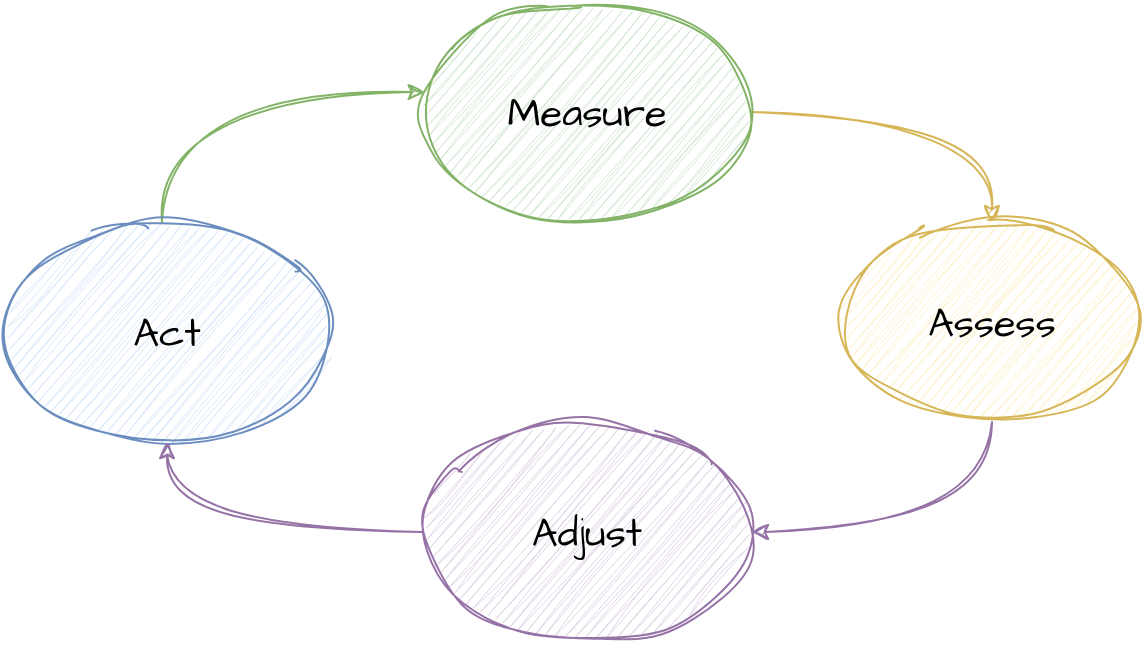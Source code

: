 <mxfile version="21.2.8" type="device">
  <diagram name="Page-1" id="Ltmfvm64bJfveg1EsjfQ">
    <mxGraphModel dx="984" dy="642" grid="1" gridSize="10" guides="1" tooltips="1" connect="1" arrows="1" fold="1" page="1" pageScale="1" pageWidth="827" pageHeight="1169" math="0" shadow="0">
      <root>
        <mxCell id="0" />
        <mxCell id="1" parent="0" />
        <mxCell id="DT-ClxGEaUST0KV1xHQx-3" value="" style="edgeStyle=orthogonalEdgeStyle;sketch=1;hachureGap=4;jiggle=2;curveFitting=1;orthogonalLoop=1;jettySize=auto;html=1;fontFamily=Architects Daughter;fontSource=https%3A%2F%2Ffonts.googleapis.com%2Fcss%3Ffamily%3DArchitects%2BDaughter;fontSize=16;curved=1;fillColor=#d5e8d4;strokeColor=#82b366;" edge="1" parent="1" source="DT-ClxGEaUST0KV1xHQx-1" target="DT-ClxGEaUST0KV1xHQx-2">
          <mxGeometry relative="1" as="geometry">
            <Array as="points">
              <mxPoint x="160" y="160" />
            </Array>
          </mxGeometry>
        </mxCell>
        <mxCell id="DT-ClxGEaUST0KV1xHQx-1" value="Act" style="ellipse;whiteSpace=wrap;html=1;sketch=1;hachureGap=4;jiggle=2;curveFitting=1;fontFamily=Architects Daughter;fontSource=https%3A%2F%2Ffonts.googleapis.com%2Fcss%3Ffamily%3DArchitects%2BDaughter;fontSize=20;fillColor=#dae8fc;strokeColor=#6c8ebf;" vertex="1" parent="1">
          <mxGeometry x="80" y="225" width="165" height="110" as="geometry" />
        </mxCell>
        <mxCell id="DT-ClxGEaUST0KV1xHQx-5" value="" style="edgeStyle=orthogonalEdgeStyle;sketch=1;hachureGap=4;jiggle=2;curveFitting=1;orthogonalLoop=1;jettySize=auto;html=1;fontFamily=Architects Daughter;fontSource=https%3A%2F%2Ffonts.googleapis.com%2Fcss%3Ffamily%3DArchitects%2BDaughter;fontSize=16;curved=1;entryX=0.5;entryY=0;entryDx=0;entryDy=0;fillColor=#fff2cc;strokeColor=#d6b656;" edge="1" parent="1" source="DT-ClxGEaUST0KV1xHQx-2" target="DT-ClxGEaUST0KV1xHQx-4">
          <mxGeometry relative="1" as="geometry" />
        </mxCell>
        <mxCell id="DT-ClxGEaUST0KV1xHQx-2" value="Measure" style="ellipse;whiteSpace=wrap;html=1;sketch=1;hachureGap=4;jiggle=2;curveFitting=1;fontFamily=Architects Daughter;fontSource=https%3A%2F%2Ffonts.googleapis.com%2Fcss%3Ffamily%3DArchitects%2BDaughter;fontSize=20;fillColor=#d5e8d4;strokeColor=#82b366;" vertex="1" parent="1">
          <mxGeometry x="290" y="115" width="165" height="110" as="geometry" />
        </mxCell>
        <mxCell id="DT-ClxGEaUST0KV1xHQx-8" value="" style="edgeStyle=orthogonalEdgeStyle;sketch=1;hachureGap=4;jiggle=2;curveFitting=1;orthogonalLoop=1;jettySize=auto;html=1;fontFamily=Architects Daughter;fontSource=https%3A%2F%2Ffonts.googleapis.com%2Fcss%3Ffamily%3DArchitects%2BDaughter;fontSize=16;curved=1;entryX=1;entryY=0.5;entryDx=0;entryDy=0;exitX=0.5;exitY=1;exitDx=0;exitDy=0;fillColor=#e1d5e7;strokeColor=#9673a6;" edge="1" parent="1" source="DT-ClxGEaUST0KV1xHQx-4" target="DT-ClxGEaUST0KV1xHQx-7">
          <mxGeometry relative="1" as="geometry">
            <Array as="points">
              <mxPoint x="575" y="380" />
            </Array>
          </mxGeometry>
        </mxCell>
        <mxCell id="DT-ClxGEaUST0KV1xHQx-4" value="Assess" style="ellipse;whiteSpace=wrap;html=1;sketch=1;hachureGap=4;jiggle=2;curveFitting=1;fontFamily=Architects Daughter;fontSource=https%3A%2F%2Ffonts.googleapis.com%2Fcss%3Ffamily%3DArchitects%2BDaughter;fontSize=20;fillColor=#fff2cc;strokeColor=#d6b656;" vertex="1" parent="1">
          <mxGeometry x="500" y="225" width="150" height="100" as="geometry" />
        </mxCell>
        <mxCell id="DT-ClxGEaUST0KV1xHQx-9" style="edgeStyle=orthogonalEdgeStyle;sketch=1;hachureGap=4;jiggle=2;curveFitting=1;orthogonalLoop=1;jettySize=auto;html=1;entryX=0.5;entryY=1;entryDx=0;entryDy=0;fontFamily=Architects Daughter;fontSource=https%3A%2F%2Ffonts.googleapis.com%2Fcss%3Ffamily%3DArchitects%2BDaughter;fontSize=16;curved=1;fillColor=#e1d5e7;strokeColor=#9673a6;" edge="1" parent="1" source="DT-ClxGEaUST0KV1xHQx-7" target="DT-ClxGEaUST0KV1xHQx-1">
          <mxGeometry relative="1" as="geometry" />
        </mxCell>
        <mxCell id="DT-ClxGEaUST0KV1xHQx-7" value="Adjust" style="ellipse;whiteSpace=wrap;html=1;sketch=1;hachureGap=4;jiggle=2;curveFitting=1;fontFamily=Architects Daughter;fontSource=https%3A%2F%2Ffonts.googleapis.com%2Fcss%3Ffamily%3DArchitects%2BDaughter;fontSize=20;fillColor=#e1d5e7;strokeColor=#9673a6;" vertex="1" parent="1">
          <mxGeometry x="290" y="325" width="165" height="110" as="geometry" />
        </mxCell>
      </root>
    </mxGraphModel>
  </diagram>
</mxfile>

